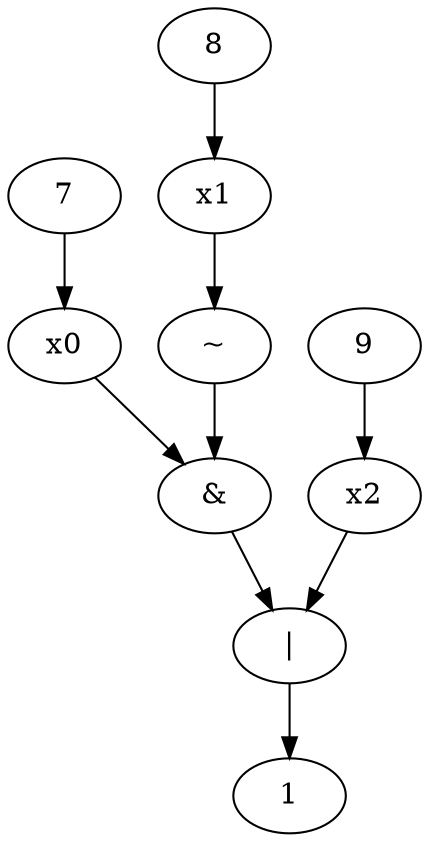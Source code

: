 digraph G{
   0 [label="|",input=false,output=false];
   1[input=false,output=true];
   2 [label="&",input=false,output=false];
   3 [label="x0",input=false,output=false];
   4 [label="~",input=false,output=false];
   5 [label="x1",input=false,output=false];
   6 [label="x2",input=false,output=false];
   7[input=true,output=false];
   8[input=true,output=false];
   9[input=true,output=false];
   0->1;
   2->0;
   3->2;
   4->2;
   5->4;
   6->0;
   7->3;
   8->5;
   9->6;
}